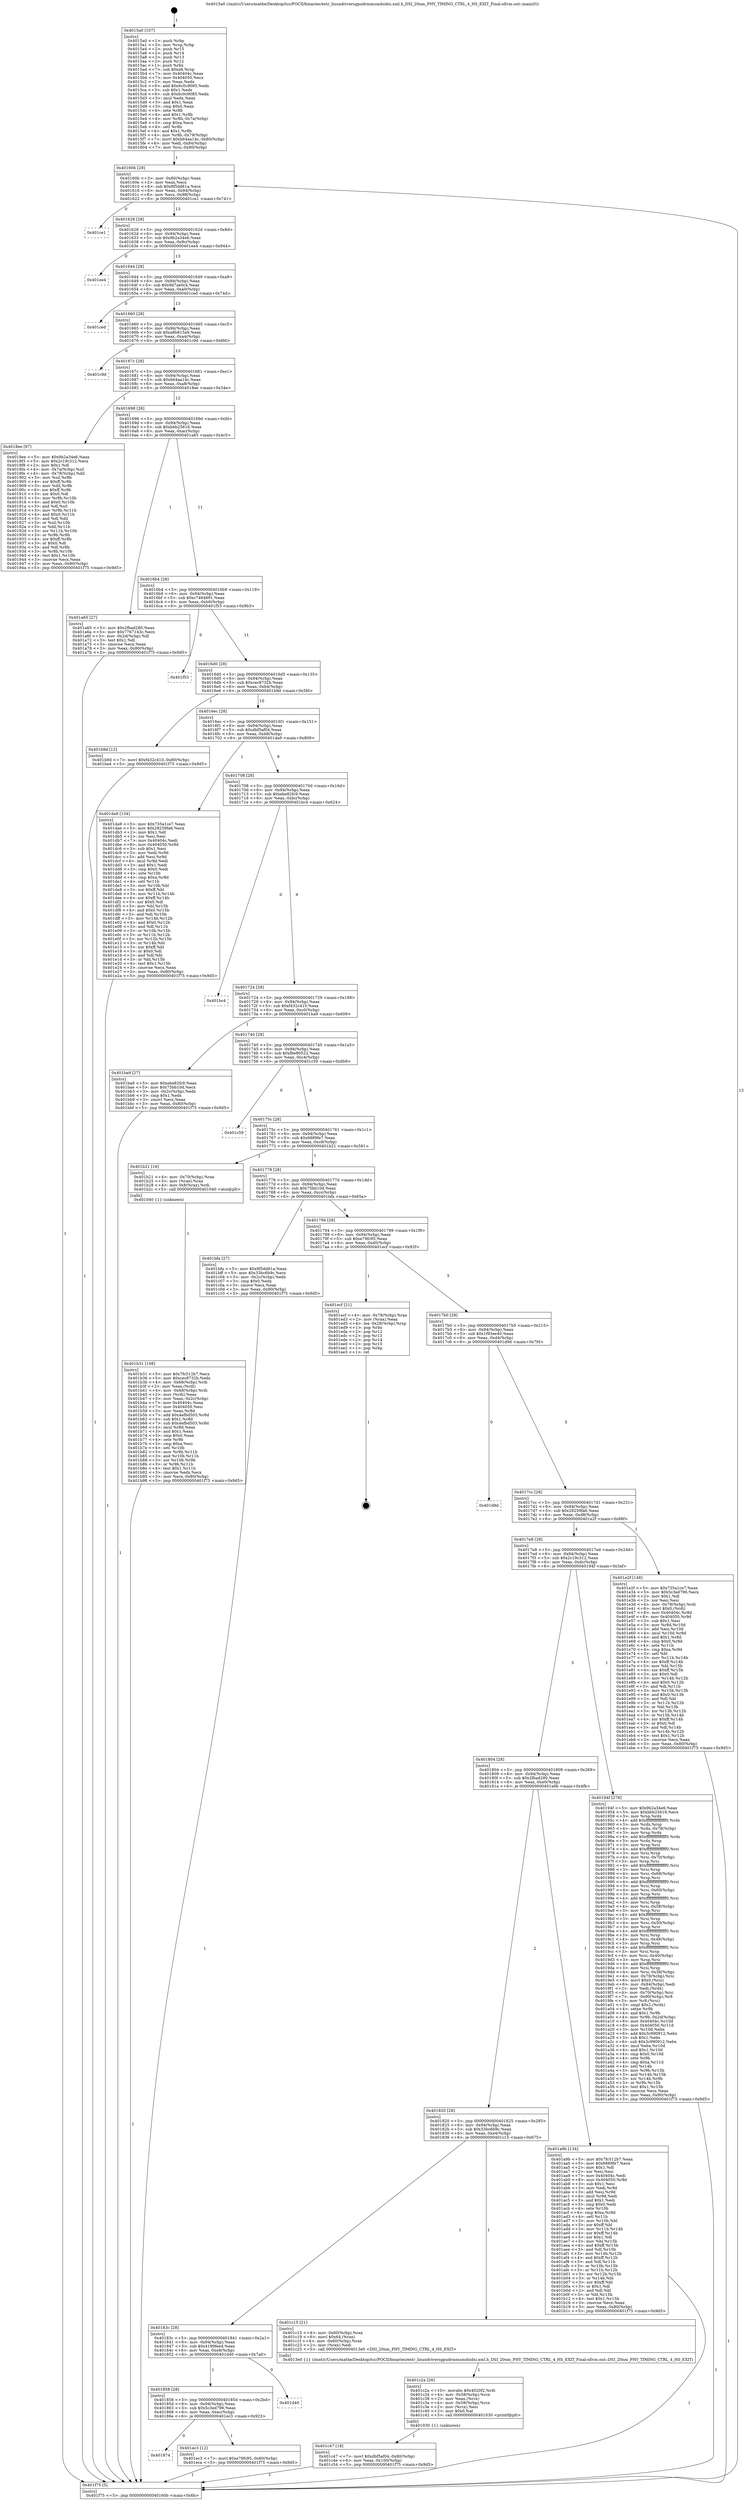 digraph "0x4015a0" {
  label = "0x4015a0 (/mnt/c/Users/mathe/Desktop/tcc/POCII/binaries/extr_linuxdriversgpudrmmsmdsidsi.xml.h_DSI_20nm_PHY_TIMING_CTRL_4_HS_EXIT_Final-ollvm.out::main(0))"
  labelloc = "t"
  node[shape=record]

  Entry [label="",width=0.3,height=0.3,shape=circle,fillcolor=black,style=filled]
  "0x40160b" [label="{
     0x40160b [29]\l
     | [instrs]\l
     &nbsp;&nbsp;0x40160b \<+3\>: mov -0x80(%rbp),%eax\l
     &nbsp;&nbsp;0x40160e \<+2\>: mov %eax,%ecx\l
     &nbsp;&nbsp;0x401610 \<+6\>: sub $0x8f5dd61a,%ecx\l
     &nbsp;&nbsp;0x401616 \<+6\>: mov %eax,-0x94(%rbp)\l
     &nbsp;&nbsp;0x40161c \<+6\>: mov %ecx,-0x98(%rbp)\l
     &nbsp;&nbsp;0x401622 \<+6\>: je 0000000000401ce1 \<main+0x741\>\l
  }"]
  "0x401ce1" [label="{
     0x401ce1\l
  }", style=dashed]
  "0x401628" [label="{
     0x401628 [28]\l
     | [instrs]\l
     &nbsp;&nbsp;0x401628 \<+5\>: jmp 000000000040162d \<main+0x8d\>\l
     &nbsp;&nbsp;0x40162d \<+6\>: mov -0x94(%rbp),%eax\l
     &nbsp;&nbsp;0x401633 \<+5\>: sub $0x9b2a34e6,%eax\l
     &nbsp;&nbsp;0x401638 \<+6\>: mov %eax,-0x9c(%rbp)\l
     &nbsp;&nbsp;0x40163e \<+6\>: je 0000000000401ee4 \<main+0x944\>\l
  }"]
  Exit [label="",width=0.3,height=0.3,shape=circle,fillcolor=black,style=filled,peripheries=2]
  "0x401ee4" [label="{
     0x401ee4\l
  }", style=dashed]
  "0x401644" [label="{
     0x401644 [28]\l
     | [instrs]\l
     &nbsp;&nbsp;0x401644 \<+5\>: jmp 0000000000401649 \<main+0xa9\>\l
     &nbsp;&nbsp;0x401649 \<+6\>: mov -0x94(%rbp),%eax\l
     &nbsp;&nbsp;0x40164f \<+5\>: sub $0x9d7ae0c4,%eax\l
     &nbsp;&nbsp;0x401654 \<+6\>: mov %eax,-0xa0(%rbp)\l
     &nbsp;&nbsp;0x40165a \<+6\>: je 0000000000401ced \<main+0x74d\>\l
  }"]
  "0x401874" [label="{
     0x401874\l
  }", style=dashed]
  "0x401ced" [label="{
     0x401ced\l
  }", style=dashed]
  "0x401660" [label="{
     0x401660 [28]\l
     | [instrs]\l
     &nbsp;&nbsp;0x401660 \<+5\>: jmp 0000000000401665 \<main+0xc5\>\l
     &nbsp;&nbsp;0x401665 \<+6\>: mov -0x94(%rbp),%eax\l
     &nbsp;&nbsp;0x40166b \<+5\>: sub $0xa8b815a9,%eax\l
     &nbsp;&nbsp;0x401670 \<+6\>: mov %eax,-0xa4(%rbp)\l
     &nbsp;&nbsp;0x401676 \<+6\>: je 0000000000401c9d \<main+0x6fd\>\l
  }"]
  "0x401ec3" [label="{
     0x401ec3 [12]\l
     | [instrs]\l
     &nbsp;&nbsp;0x401ec3 \<+7\>: movl $0xe79fc95,-0x80(%rbp)\l
     &nbsp;&nbsp;0x401eca \<+5\>: jmp 0000000000401f75 \<main+0x9d5\>\l
  }"]
  "0x401c9d" [label="{
     0x401c9d\l
  }", style=dashed]
  "0x40167c" [label="{
     0x40167c [28]\l
     | [instrs]\l
     &nbsp;&nbsp;0x40167c \<+5\>: jmp 0000000000401681 \<main+0xe1\>\l
     &nbsp;&nbsp;0x401681 \<+6\>: mov -0x94(%rbp),%eax\l
     &nbsp;&nbsp;0x401687 \<+5\>: sub $0xb64aa14c,%eax\l
     &nbsp;&nbsp;0x40168c \<+6\>: mov %eax,-0xa8(%rbp)\l
     &nbsp;&nbsp;0x401692 \<+6\>: je 00000000004018ee \<main+0x34e\>\l
  }"]
  "0x401858" [label="{
     0x401858 [28]\l
     | [instrs]\l
     &nbsp;&nbsp;0x401858 \<+5\>: jmp 000000000040185d \<main+0x2bd\>\l
     &nbsp;&nbsp;0x40185d \<+6\>: mov -0x94(%rbp),%eax\l
     &nbsp;&nbsp;0x401863 \<+5\>: sub $0x5c3ed796,%eax\l
     &nbsp;&nbsp;0x401868 \<+6\>: mov %eax,-0xec(%rbp)\l
     &nbsp;&nbsp;0x40186e \<+6\>: je 0000000000401ec3 \<main+0x923\>\l
  }"]
  "0x4018ee" [label="{
     0x4018ee [97]\l
     | [instrs]\l
     &nbsp;&nbsp;0x4018ee \<+5\>: mov $0x9b2a34e6,%eax\l
     &nbsp;&nbsp;0x4018f3 \<+5\>: mov $0x2c19c312,%ecx\l
     &nbsp;&nbsp;0x4018f8 \<+2\>: mov $0x1,%dl\l
     &nbsp;&nbsp;0x4018fa \<+4\>: mov -0x7a(%rbp),%sil\l
     &nbsp;&nbsp;0x4018fe \<+4\>: mov -0x79(%rbp),%dil\l
     &nbsp;&nbsp;0x401902 \<+3\>: mov %sil,%r8b\l
     &nbsp;&nbsp;0x401905 \<+4\>: xor $0xff,%r8b\l
     &nbsp;&nbsp;0x401909 \<+3\>: mov %dil,%r9b\l
     &nbsp;&nbsp;0x40190c \<+4\>: xor $0xff,%r9b\l
     &nbsp;&nbsp;0x401910 \<+3\>: xor $0x0,%dl\l
     &nbsp;&nbsp;0x401913 \<+3\>: mov %r8b,%r10b\l
     &nbsp;&nbsp;0x401916 \<+4\>: and $0x0,%r10b\l
     &nbsp;&nbsp;0x40191a \<+3\>: and %dl,%sil\l
     &nbsp;&nbsp;0x40191d \<+3\>: mov %r9b,%r11b\l
     &nbsp;&nbsp;0x401920 \<+4\>: and $0x0,%r11b\l
     &nbsp;&nbsp;0x401924 \<+3\>: and %dl,%dil\l
     &nbsp;&nbsp;0x401927 \<+3\>: or %sil,%r10b\l
     &nbsp;&nbsp;0x40192a \<+3\>: or %dil,%r11b\l
     &nbsp;&nbsp;0x40192d \<+3\>: xor %r11b,%r10b\l
     &nbsp;&nbsp;0x401930 \<+3\>: or %r9b,%r8b\l
     &nbsp;&nbsp;0x401933 \<+4\>: xor $0xff,%r8b\l
     &nbsp;&nbsp;0x401937 \<+3\>: or $0x0,%dl\l
     &nbsp;&nbsp;0x40193a \<+3\>: and %dl,%r8b\l
     &nbsp;&nbsp;0x40193d \<+3\>: or %r8b,%r10b\l
     &nbsp;&nbsp;0x401940 \<+4\>: test $0x1,%r10b\l
     &nbsp;&nbsp;0x401944 \<+3\>: cmovne %ecx,%eax\l
     &nbsp;&nbsp;0x401947 \<+3\>: mov %eax,-0x80(%rbp)\l
     &nbsp;&nbsp;0x40194a \<+5\>: jmp 0000000000401f75 \<main+0x9d5\>\l
  }"]
  "0x401698" [label="{
     0x401698 [28]\l
     | [instrs]\l
     &nbsp;&nbsp;0x401698 \<+5\>: jmp 000000000040169d \<main+0xfd\>\l
     &nbsp;&nbsp;0x40169d \<+6\>: mov -0x94(%rbp),%eax\l
     &nbsp;&nbsp;0x4016a3 \<+5\>: sub $0xbbb25616,%eax\l
     &nbsp;&nbsp;0x4016a8 \<+6\>: mov %eax,-0xac(%rbp)\l
     &nbsp;&nbsp;0x4016ae \<+6\>: je 0000000000401a65 \<main+0x4c5\>\l
  }"]
  "0x401f75" [label="{
     0x401f75 [5]\l
     | [instrs]\l
     &nbsp;&nbsp;0x401f75 \<+5\>: jmp 000000000040160b \<main+0x6b\>\l
  }"]
  "0x4015a0" [label="{
     0x4015a0 [107]\l
     | [instrs]\l
     &nbsp;&nbsp;0x4015a0 \<+1\>: push %rbp\l
     &nbsp;&nbsp;0x4015a1 \<+3\>: mov %rsp,%rbp\l
     &nbsp;&nbsp;0x4015a4 \<+2\>: push %r15\l
     &nbsp;&nbsp;0x4015a6 \<+2\>: push %r14\l
     &nbsp;&nbsp;0x4015a8 \<+2\>: push %r13\l
     &nbsp;&nbsp;0x4015aa \<+2\>: push %r12\l
     &nbsp;&nbsp;0x4015ac \<+1\>: push %rbx\l
     &nbsp;&nbsp;0x4015ad \<+7\>: sub $0xe8,%rsp\l
     &nbsp;&nbsp;0x4015b4 \<+7\>: mov 0x40404c,%eax\l
     &nbsp;&nbsp;0x4015bb \<+7\>: mov 0x404050,%ecx\l
     &nbsp;&nbsp;0x4015c2 \<+2\>: mov %eax,%edx\l
     &nbsp;&nbsp;0x4015c4 \<+6\>: add $0x6c0c9085,%edx\l
     &nbsp;&nbsp;0x4015ca \<+3\>: sub $0x1,%edx\l
     &nbsp;&nbsp;0x4015cd \<+6\>: sub $0x6c0c9085,%edx\l
     &nbsp;&nbsp;0x4015d3 \<+3\>: imul %edx,%eax\l
     &nbsp;&nbsp;0x4015d6 \<+3\>: and $0x1,%eax\l
     &nbsp;&nbsp;0x4015d9 \<+3\>: cmp $0x0,%eax\l
     &nbsp;&nbsp;0x4015dc \<+4\>: sete %r8b\l
     &nbsp;&nbsp;0x4015e0 \<+4\>: and $0x1,%r8b\l
     &nbsp;&nbsp;0x4015e4 \<+4\>: mov %r8b,-0x7a(%rbp)\l
     &nbsp;&nbsp;0x4015e8 \<+3\>: cmp $0xa,%ecx\l
     &nbsp;&nbsp;0x4015eb \<+4\>: setl %r8b\l
     &nbsp;&nbsp;0x4015ef \<+4\>: and $0x1,%r8b\l
     &nbsp;&nbsp;0x4015f3 \<+4\>: mov %r8b,-0x79(%rbp)\l
     &nbsp;&nbsp;0x4015f7 \<+7\>: movl $0xb64aa14c,-0x80(%rbp)\l
     &nbsp;&nbsp;0x4015fe \<+6\>: mov %edi,-0x84(%rbp)\l
     &nbsp;&nbsp;0x401604 \<+7\>: mov %rsi,-0x90(%rbp)\l
  }"]
  "0x401d40" [label="{
     0x401d40\l
  }", style=dashed]
  "0x401a65" [label="{
     0x401a65 [27]\l
     | [instrs]\l
     &nbsp;&nbsp;0x401a65 \<+5\>: mov $0x2fbad280,%eax\l
     &nbsp;&nbsp;0x401a6a \<+5\>: mov $0x7767143c,%ecx\l
     &nbsp;&nbsp;0x401a6f \<+3\>: mov -0x2d(%rbp),%dl\l
     &nbsp;&nbsp;0x401a72 \<+3\>: test $0x1,%dl\l
     &nbsp;&nbsp;0x401a75 \<+3\>: cmovne %ecx,%eax\l
     &nbsp;&nbsp;0x401a78 \<+3\>: mov %eax,-0x80(%rbp)\l
     &nbsp;&nbsp;0x401a7b \<+5\>: jmp 0000000000401f75 \<main+0x9d5\>\l
  }"]
  "0x4016b4" [label="{
     0x4016b4 [28]\l
     | [instrs]\l
     &nbsp;&nbsp;0x4016b4 \<+5\>: jmp 00000000004016b9 \<main+0x119\>\l
     &nbsp;&nbsp;0x4016b9 \<+6\>: mov -0x94(%rbp),%eax\l
     &nbsp;&nbsp;0x4016bf \<+5\>: sub $0xc7464691,%eax\l
     &nbsp;&nbsp;0x4016c4 \<+6\>: mov %eax,-0xb0(%rbp)\l
     &nbsp;&nbsp;0x4016ca \<+6\>: je 0000000000401f53 \<main+0x9b3\>\l
  }"]
  "0x401c47" [label="{
     0x401c47 [18]\l
     | [instrs]\l
     &nbsp;&nbsp;0x401c47 \<+7\>: movl $0xdbf5af04,-0x80(%rbp)\l
     &nbsp;&nbsp;0x401c4e \<+6\>: mov %eax,-0x100(%rbp)\l
     &nbsp;&nbsp;0x401c54 \<+5\>: jmp 0000000000401f75 \<main+0x9d5\>\l
  }"]
  "0x401f53" [label="{
     0x401f53\l
  }", style=dashed]
  "0x4016d0" [label="{
     0x4016d0 [28]\l
     | [instrs]\l
     &nbsp;&nbsp;0x4016d0 \<+5\>: jmp 00000000004016d5 \<main+0x135\>\l
     &nbsp;&nbsp;0x4016d5 \<+6\>: mov -0x94(%rbp),%eax\l
     &nbsp;&nbsp;0x4016db \<+5\>: sub $0xcec8732b,%eax\l
     &nbsp;&nbsp;0x4016e0 \<+6\>: mov %eax,-0xb4(%rbp)\l
     &nbsp;&nbsp;0x4016e6 \<+6\>: je 0000000000401b9d \<main+0x5fd\>\l
  }"]
  "0x401c2a" [label="{
     0x401c2a [29]\l
     | [instrs]\l
     &nbsp;&nbsp;0x401c2a \<+10\>: movabs $0x4020f2,%rdi\l
     &nbsp;&nbsp;0x401c34 \<+4\>: mov -0x58(%rbp),%rcx\l
     &nbsp;&nbsp;0x401c38 \<+2\>: mov %eax,(%rcx)\l
     &nbsp;&nbsp;0x401c3a \<+4\>: mov -0x58(%rbp),%rcx\l
     &nbsp;&nbsp;0x401c3e \<+2\>: mov (%rcx),%esi\l
     &nbsp;&nbsp;0x401c40 \<+2\>: mov $0x0,%al\l
     &nbsp;&nbsp;0x401c42 \<+5\>: call 0000000000401030 \<printf@plt\>\l
     | [calls]\l
     &nbsp;&nbsp;0x401030 \{1\} (unknown)\l
  }"]
  "0x401b9d" [label="{
     0x401b9d [12]\l
     | [instrs]\l
     &nbsp;&nbsp;0x401b9d \<+7\>: movl $0xf432c410,-0x80(%rbp)\l
     &nbsp;&nbsp;0x401ba4 \<+5\>: jmp 0000000000401f75 \<main+0x9d5\>\l
  }"]
  "0x4016ec" [label="{
     0x4016ec [28]\l
     | [instrs]\l
     &nbsp;&nbsp;0x4016ec \<+5\>: jmp 00000000004016f1 \<main+0x151\>\l
     &nbsp;&nbsp;0x4016f1 \<+6\>: mov -0x94(%rbp),%eax\l
     &nbsp;&nbsp;0x4016f7 \<+5\>: sub $0xdbf5af04,%eax\l
     &nbsp;&nbsp;0x4016fc \<+6\>: mov %eax,-0xb8(%rbp)\l
     &nbsp;&nbsp;0x401702 \<+6\>: je 0000000000401da9 \<main+0x809\>\l
  }"]
  "0x40183c" [label="{
     0x40183c [28]\l
     | [instrs]\l
     &nbsp;&nbsp;0x40183c \<+5\>: jmp 0000000000401841 \<main+0x2a1\>\l
     &nbsp;&nbsp;0x401841 \<+6\>: mov -0x94(%rbp),%eax\l
     &nbsp;&nbsp;0x401847 \<+5\>: sub $0x4199fee4,%eax\l
     &nbsp;&nbsp;0x40184c \<+6\>: mov %eax,-0xe8(%rbp)\l
     &nbsp;&nbsp;0x401852 \<+6\>: je 0000000000401d40 \<main+0x7a0\>\l
  }"]
  "0x401da9" [label="{
     0x401da9 [134]\l
     | [instrs]\l
     &nbsp;&nbsp;0x401da9 \<+5\>: mov $0x735a1ce7,%eax\l
     &nbsp;&nbsp;0x401dae \<+5\>: mov $0x28259fa6,%ecx\l
     &nbsp;&nbsp;0x401db3 \<+2\>: mov $0x1,%dl\l
     &nbsp;&nbsp;0x401db5 \<+2\>: xor %esi,%esi\l
     &nbsp;&nbsp;0x401db7 \<+7\>: mov 0x40404c,%edi\l
     &nbsp;&nbsp;0x401dbe \<+8\>: mov 0x404050,%r8d\l
     &nbsp;&nbsp;0x401dc6 \<+3\>: sub $0x1,%esi\l
     &nbsp;&nbsp;0x401dc9 \<+3\>: mov %edi,%r9d\l
     &nbsp;&nbsp;0x401dcc \<+3\>: add %esi,%r9d\l
     &nbsp;&nbsp;0x401dcf \<+4\>: imul %r9d,%edi\l
     &nbsp;&nbsp;0x401dd3 \<+3\>: and $0x1,%edi\l
     &nbsp;&nbsp;0x401dd6 \<+3\>: cmp $0x0,%edi\l
     &nbsp;&nbsp;0x401dd9 \<+4\>: sete %r10b\l
     &nbsp;&nbsp;0x401ddd \<+4\>: cmp $0xa,%r8d\l
     &nbsp;&nbsp;0x401de1 \<+4\>: setl %r11b\l
     &nbsp;&nbsp;0x401de5 \<+3\>: mov %r10b,%bl\l
     &nbsp;&nbsp;0x401de8 \<+3\>: xor $0xff,%bl\l
     &nbsp;&nbsp;0x401deb \<+3\>: mov %r11b,%r14b\l
     &nbsp;&nbsp;0x401dee \<+4\>: xor $0xff,%r14b\l
     &nbsp;&nbsp;0x401df2 \<+3\>: xor $0x0,%dl\l
     &nbsp;&nbsp;0x401df5 \<+3\>: mov %bl,%r15b\l
     &nbsp;&nbsp;0x401df8 \<+4\>: and $0x0,%r15b\l
     &nbsp;&nbsp;0x401dfc \<+3\>: and %dl,%r10b\l
     &nbsp;&nbsp;0x401dff \<+3\>: mov %r14b,%r12b\l
     &nbsp;&nbsp;0x401e02 \<+4\>: and $0x0,%r12b\l
     &nbsp;&nbsp;0x401e06 \<+3\>: and %dl,%r11b\l
     &nbsp;&nbsp;0x401e09 \<+3\>: or %r10b,%r15b\l
     &nbsp;&nbsp;0x401e0c \<+3\>: or %r11b,%r12b\l
     &nbsp;&nbsp;0x401e0f \<+3\>: xor %r12b,%r15b\l
     &nbsp;&nbsp;0x401e12 \<+3\>: or %r14b,%bl\l
     &nbsp;&nbsp;0x401e15 \<+3\>: xor $0xff,%bl\l
     &nbsp;&nbsp;0x401e18 \<+3\>: or $0x0,%dl\l
     &nbsp;&nbsp;0x401e1b \<+2\>: and %dl,%bl\l
     &nbsp;&nbsp;0x401e1d \<+3\>: or %bl,%r15b\l
     &nbsp;&nbsp;0x401e20 \<+4\>: test $0x1,%r15b\l
     &nbsp;&nbsp;0x401e24 \<+3\>: cmovne %ecx,%eax\l
     &nbsp;&nbsp;0x401e27 \<+3\>: mov %eax,-0x80(%rbp)\l
     &nbsp;&nbsp;0x401e2a \<+5\>: jmp 0000000000401f75 \<main+0x9d5\>\l
  }"]
  "0x401708" [label="{
     0x401708 [28]\l
     | [instrs]\l
     &nbsp;&nbsp;0x401708 \<+5\>: jmp 000000000040170d \<main+0x16d\>\l
     &nbsp;&nbsp;0x40170d \<+6\>: mov -0x94(%rbp),%eax\l
     &nbsp;&nbsp;0x401713 \<+5\>: sub $0xebe82fc9,%eax\l
     &nbsp;&nbsp;0x401718 \<+6\>: mov %eax,-0xbc(%rbp)\l
     &nbsp;&nbsp;0x40171e \<+6\>: je 0000000000401bc4 \<main+0x624\>\l
  }"]
  "0x401c15" [label="{
     0x401c15 [21]\l
     | [instrs]\l
     &nbsp;&nbsp;0x401c15 \<+4\>: mov -0x60(%rbp),%rax\l
     &nbsp;&nbsp;0x401c19 \<+6\>: movl $0x64,(%rax)\l
     &nbsp;&nbsp;0x401c1f \<+4\>: mov -0x60(%rbp),%rax\l
     &nbsp;&nbsp;0x401c23 \<+2\>: mov (%rax),%edi\l
     &nbsp;&nbsp;0x401c25 \<+5\>: call 00000000004013e0 \<DSI_20nm_PHY_TIMING_CTRL_4_HS_EXIT\>\l
     | [calls]\l
     &nbsp;&nbsp;0x4013e0 \{1\} (/mnt/c/Users/mathe/Desktop/tcc/POCII/binaries/extr_linuxdriversgpudrmmsmdsidsi.xml.h_DSI_20nm_PHY_TIMING_CTRL_4_HS_EXIT_Final-ollvm.out::DSI_20nm_PHY_TIMING_CTRL_4_HS_EXIT)\l
  }"]
  "0x401bc4" [label="{
     0x401bc4\l
  }", style=dashed]
  "0x401724" [label="{
     0x401724 [28]\l
     | [instrs]\l
     &nbsp;&nbsp;0x401724 \<+5\>: jmp 0000000000401729 \<main+0x189\>\l
     &nbsp;&nbsp;0x401729 \<+6\>: mov -0x94(%rbp),%eax\l
     &nbsp;&nbsp;0x40172f \<+5\>: sub $0xf432c410,%eax\l
     &nbsp;&nbsp;0x401734 \<+6\>: mov %eax,-0xc0(%rbp)\l
     &nbsp;&nbsp;0x40173a \<+6\>: je 0000000000401ba9 \<main+0x609\>\l
  }"]
  "0x401b31" [label="{
     0x401b31 [108]\l
     | [instrs]\l
     &nbsp;&nbsp;0x401b31 \<+5\>: mov $0x7fc512b7,%ecx\l
     &nbsp;&nbsp;0x401b36 \<+5\>: mov $0xcec8732b,%edx\l
     &nbsp;&nbsp;0x401b3b \<+4\>: mov -0x68(%rbp),%rdi\l
     &nbsp;&nbsp;0x401b3f \<+2\>: mov %eax,(%rdi)\l
     &nbsp;&nbsp;0x401b41 \<+4\>: mov -0x68(%rbp),%rdi\l
     &nbsp;&nbsp;0x401b45 \<+2\>: mov (%rdi),%eax\l
     &nbsp;&nbsp;0x401b47 \<+3\>: mov %eax,-0x2c(%rbp)\l
     &nbsp;&nbsp;0x401b4a \<+7\>: mov 0x40404c,%eax\l
     &nbsp;&nbsp;0x401b51 \<+7\>: mov 0x404050,%esi\l
     &nbsp;&nbsp;0x401b58 \<+3\>: mov %eax,%r8d\l
     &nbsp;&nbsp;0x401b5b \<+7\>: add $0x4efbd503,%r8d\l
     &nbsp;&nbsp;0x401b62 \<+4\>: sub $0x1,%r8d\l
     &nbsp;&nbsp;0x401b66 \<+7\>: sub $0x4efbd503,%r8d\l
     &nbsp;&nbsp;0x401b6d \<+4\>: imul %r8d,%eax\l
     &nbsp;&nbsp;0x401b71 \<+3\>: and $0x1,%eax\l
     &nbsp;&nbsp;0x401b74 \<+3\>: cmp $0x0,%eax\l
     &nbsp;&nbsp;0x401b77 \<+4\>: sete %r9b\l
     &nbsp;&nbsp;0x401b7b \<+3\>: cmp $0xa,%esi\l
     &nbsp;&nbsp;0x401b7e \<+4\>: setl %r10b\l
     &nbsp;&nbsp;0x401b82 \<+3\>: mov %r9b,%r11b\l
     &nbsp;&nbsp;0x401b85 \<+3\>: and %r10b,%r11b\l
     &nbsp;&nbsp;0x401b88 \<+3\>: xor %r10b,%r9b\l
     &nbsp;&nbsp;0x401b8b \<+3\>: or %r9b,%r11b\l
     &nbsp;&nbsp;0x401b8e \<+4\>: test $0x1,%r11b\l
     &nbsp;&nbsp;0x401b92 \<+3\>: cmovne %edx,%ecx\l
     &nbsp;&nbsp;0x401b95 \<+3\>: mov %ecx,-0x80(%rbp)\l
     &nbsp;&nbsp;0x401b98 \<+5\>: jmp 0000000000401f75 \<main+0x9d5\>\l
  }"]
  "0x401ba9" [label="{
     0x401ba9 [27]\l
     | [instrs]\l
     &nbsp;&nbsp;0x401ba9 \<+5\>: mov $0xebe82fc9,%eax\l
     &nbsp;&nbsp;0x401bae \<+5\>: mov $0x75bb10d,%ecx\l
     &nbsp;&nbsp;0x401bb3 \<+3\>: mov -0x2c(%rbp),%edx\l
     &nbsp;&nbsp;0x401bb6 \<+3\>: cmp $0x1,%edx\l
     &nbsp;&nbsp;0x401bb9 \<+3\>: cmovl %ecx,%eax\l
     &nbsp;&nbsp;0x401bbc \<+3\>: mov %eax,-0x80(%rbp)\l
     &nbsp;&nbsp;0x401bbf \<+5\>: jmp 0000000000401f75 \<main+0x9d5\>\l
  }"]
  "0x401740" [label="{
     0x401740 [28]\l
     | [instrs]\l
     &nbsp;&nbsp;0x401740 \<+5\>: jmp 0000000000401745 \<main+0x1a5\>\l
     &nbsp;&nbsp;0x401745 \<+6\>: mov -0x94(%rbp),%eax\l
     &nbsp;&nbsp;0x40174b \<+5\>: sub $0xfbe80522,%eax\l
     &nbsp;&nbsp;0x401750 \<+6\>: mov %eax,-0xc4(%rbp)\l
     &nbsp;&nbsp;0x401756 \<+6\>: je 0000000000401c59 \<main+0x6b9\>\l
  }"]
  "0x401820" [label="{
     0x401820 [28]\l
     | [instrs]\l
     &nbsp;&nbsp;0x401820 \<+5\>: jmp 0000000000401825 \<main+0x285\>\l
     &nbsp;&nbsp;0x401825 \<+6\>: mov -0x94(%rbp),%eax\l
     &nbsp;&nbsp;0x40182b \<+5\>: sub $0x33bc6b9c,%eax\l
     &nbsp;&nbsp;0x401830 \<+6\>: mov %eax,-0xe4(%rbp)\l
     &nbsp;&nbsp;0x401836 \<+6\>: je 0000000000401c15 \<main+0x675\>\l
  }"]
  "0x401c59" [label="{
     0x401c59\l
  }", style=dashed]
  "0x40175c" [label="{
     0x40175c [28]\l
     | [instrs]\l
     &nbsp;&nbsp;0x40175c \<+5\>: jmp 0000000000401761 \<main+0x1c1\>\l
     &nbsp;&nbsp;0x401761 \<+6\>: mov -0x94(%rbp),%eax\l
     &nbsp;&nbsp;0x401767 \<+5\>: sub $0x6889fe7,%eax\l
     &nbsp;&nbsp;0x40176c \<+6\>: mov %eax,-0xc8(%rbp)\l
     &nbsp;&nbsp;0x401772 \<+6\>: je 0000000000401b21 \<main+0x581\>\l
  }"]
  "0x401a9b" [label="{
     0x401a9b [134]\l
     | [instrs]\l
     &nbsp;&nbsp;0x401a9b \<+5\>: mov $0x7fc512b7,%eax\l
     &nbsp;&nbsp;0x401aa0 \<+5\>: mov $0x6889fe7,%ecx\l
     &nbsp;&nbsp;0x401aa5 \<+2\>: mov $0x1,%dl\l
     &nbsp;&nbsp;0x401aa7 \<+2\>: xor %esi,%esi\l
     &nbsp;&nbsp;0x401aa9 \<+7\>: mov 0x40404c,%edi\l
     &nbsp;&nbsp;0x401ab0 \<+8\>: mov 0x404050,%r8d\l
     &nbsp;&nbsp;0x401ab8 \<+3\>: sub $0x1,%esi\l
     &nbsp;&nbsp;0x401abb \<+3\>: mov %edi,%r9d\l
     &nbsp;&nbsp;0x401abe \<+3\>: add %esi,%r9d\l
     &nbsp;&nbsp;0x401ac1 \<+4\>: imul %r9d,%edi\l
     &nbsp;&nbsp;0x401ac5 \<+3\>: and $0x1,%edi\l
     &nbsp;&nbsp;0x401ac8 \<+3\>: cmp $0x0,%edi\l
     &nbsp;&nbsp;0x401acb \<+4\>: sete %r10b\l
     &nbsp;&nbsp;0x401acf \<+4\>: cmp $0xa,%r8d\l
     &nbsp;&nbsp;0x401ad3 \<+4\>: setl %r11b\l
     &nbsp;&nbsp;0x401ad7 \<+3\>: mov %r10b,%bl\l
     &nbsp;&nbsp;0x401ada \<+3\>: xor $0xff,%bl\l
     &nbsp;&nbsp;0x401add \<+3\>: mov %r11b,%r14b\l
     &nbsp;&nbsp;0x401ae0 \<+4\>: xor $0xff,%r14b\l
     &nbsp;&nbsp;0x401ae4 \<+3\>: xor $0x1,%dl\l
     &nbsp;&nbsp;0x401ae7 \<+3\>: mov %bl,%r15b\l
     &nbsp;&nbsp;0x401aea \<+4\>: and $0xff,%r15b\l
     &nbsp;&nbsp;0x401aee \<+3\>: and %dl,%r10b\l
     &nbsp;&nbsp;0x401af1 \<+3\>: mov %r14b,%r12b\l
     &nbsp;&nbsp;0x401af4 \<+4\>: and $0xff,%r12b\l
     &nbsp;&nbsp;0x401af8 \<+3\>: and %dl,%r11b\l
     &nbsp;&nbsp;0x401afb \<+3\>: or %r10b,%r15b\l
     &nbsp;&nbsp;0x401afe \<+3\>: or %r11b,%r12b\l
     &nbsp;&nbsp;0x401b01 \<+3\>: xor %r12b,%r15b\l
     &nbsp;&nbsp;0x401b04 \<+3\>: or %r14b,%bl\l
     &nbsp;&nbsp;0x401b07 \<+3\>: xor $0xff,%bl\l
     &nbsp;&nbsp;0x401b0a \<+3\>: or $0x1,%dl\l
     &nbsp;&nbsp;0x401b0d \<+2\>: and %dl,%bl\l
     &nbsp;&nbsp;0x401b0f \<+3\>: or %bl,%r15b\l
     &nbsp;&nbsp;0x401b12 \<+4\>: test $0x1,%r15b\l
     &nbsp;&nbsp;0x401b16 \<+3\>: cmovne %ecx,%eax\l
     &nbsp;&nbsp;0x401b19 \<+3\>: mov %eax,-0x80(%rbp)\l
     &nbsp;&nbsp;0x401b1c \<+5\>: jmp 0000000000401f75 \<main+0x9d5\>\l
  }"]
  "0x401b21" [label="{
     0x401b21 [16]\l
     | [instrs]\l
     &nbsp;&nbsp;0x401b21 \<+4\>: mov -0x70(%rbp),%rax\l
     &nbsp;&nbsp;0x401b25 \<+3\>: mov (%rax),%rax\l
     &nbsp;&nbsp;0x401b28 \<+4\>: mov 0x8(%rax),%rdi\l
     &nbsp;&nbsp;0x401b2c \<+5\>: call 0000000000401040 \<atoi@plt\>\l
     | [calls]\l
     &nbsp;&nbsp;0x401040 \{1\} (unknown)\l
  }"]
  "0x401778" [label="{
     0x401778 [28]\l
     | [instrs]\l
     &nbsp;&nbsp;0x401778 \<+5\>: jmp 000000000040177d \<main+0x1dd\>\l
     &nbsp;&nbsp;0x40177d \<+6\>: mov -0x94(%rbp),%eax\l
     &nbsp;&nbsp;0x401783 \<+5\>: sub $0x75bb10d,%eax\l
     &nbsp;&nbsp;0x401788 \<+6\>: mov %eax,-0xcc(%rbp)\l
     &nbsp;&nbsp;0x40178e \<+6\>: je 0000000000401bfa \<main+0x65a\>\l
  }"]
  "0x401804" [label="{
     0x401804 [28]\l
     | [instrs]\l
     &nbsp;&nbsp;0x401804 \<+5\>: jmp 0000000000401809 \<main+0x269\>\l
     &nbsp;&nbsp;0x401809 \<+6\>: mov -0x94(%rbp),%eax\l
     &nbsp;&nbsp;0x40180f \<+5\>: sub $0x2fbad280,%eax\l
     &nbsp;&nbsp;0x401814 \<+6\>: mov %eax,-0xe0(%rbp)\l
     &nbsp;&nbsp;0x40181a \<+6\>: je 0000000000401a9b \<main+0x4fb\>\l
  }"]
  "0x401bfa" [label="{
     0x401bfa [27]\l
     | [instrs]\l
     &nbsp;&nbsp;0x401bfa \<+5\>: mov $0x8f5dd61a,%eax\l
     &nbsp;&nbsp;0x401bff \<+5\>: mov $0x33bc6b9c,%ecx\l
     &nbsp;&nbsp;0x401c04 \<+3\>: mov -0x2c(%rbp),%edx\l
     &nbsp;&nbsp;0x401c07 \<+3\>: cmp $0x0,%edx\l
     &nbsp;&nbsp;0x401c0a \<+3\>: cmove %ecx,%eax\l
     &nbsp;&nbsp;0x401c0d \<+3\>: mov %eax,-0x80(%rbp)\l
     &nbsp;&nbsp;0x401c10 \<+5\>: jmp 0000000000401f75 \<main+0x9d5\>\l
  }"]
  "0x401794" [label="{
     0x401794 [28]\l
     | [instrs]\l
     &nbsp;&nbsp;0x401794 \<+5\>: jmp 0000000000401799 \<main+0x1f9\>\l
     &nbsp;&nbsp;0x401799 \<+6\>: mov -0x94(%rbp),%eax\l
     &nbsp;&nbsp;0x40179f \<+5\>: sub $0xe79fc95,%eax\l
     &nbsp;&nbsp;0x4017a4 \<+6\>: mov %eax,-0xd0(%rbp)\l
     &nbsp;&nbsp;0x4017aa \<+6\>: je 0000000000401ecf \<main+0x92f\>\l
  }"]
  "0x40194f" [label="{
     0x40194f [278]\l
     | [instrs]\l
     &nbsp;&nbsp;0x40194f \<+5\>: mov $0x9b2a34e6,%eax\l
     &nbsp;&nbsp;0x401954 \<+5\>: mov $0xbbb25616,%ecx\l
     &nbsp;&nbsp;0x401959 \<+3\>: mov %rsp,%rdx\l
     &nbsp;&nbsp;0x40195c \<+4\>: add $0xfffffffffffffff0,%rdx\l
     &nbsp;&nbsp;0x401960 \<+3\>: mov %rdx,%rsp\l
     &nbsp;&nbsp;0x401963 \<+4\>: mov %rdx,-0x78(%rbp)\l
     &nbsp;&nbsp;0x401967 \<+3\>: mov %rsp,%rdx\l
     &nbsp;&nbsp;0x40196a \<+4\>: add $0xfffffffffffffff0,%rdx\l
     &nbsp;&nbsp;0x40196e \<+3\>: mov %rdx,%rsp\l
     &nbsp;&nbsp;0x401971 \<+3\>: mov %rsp,%rsi\l
     &nbsp;&nbsp;0x401974 \<+4\>: add $0xfffffffffffffff0,%rsi\l
     &nbsp;&nbsp;0x401978 \<+3\>: mov %rsi,%rsp\l
     &nbsp;&nbsp;0x40197b \<+4\>: mov %rsi,-0x70(%rbp)\l
     &nbsp;&nbsp;0x40197f \<+3\>: mov %rsp,%rsi\l
     &nbsp;&nbsp;0x401982 \<+4\>: add $0xfffffffffffffff0,%rsi\l
     &nbsp;&nbsp;0x401986 \<+3\>: mov %rsi,%rsp\l
     &nbsp;&nbsp;0x401989 \<+4\>: mov %rsi,-0x68(%rbp)\l
     &nbsp;&nbsp;0x40198d \<+3\>: mov %rsp,%rsi\l
     &nbsp;&nbsp;0x401990 \<+4\>: add $0xfffffffffffffff0,%rsi\l
     &nbsp;&nbsp;0x401994 \<+3\>: mov %rsi,%rsp\l
     &nbsp;&nbsp;0x401997 \<+4\>: mov %rsi,-0x60(%rbp)\l
     &nbsp;&nbsp;0x40199b \<+3\>: mov %rsp,%rsi\l
     &nbsp;&nbsp;0x40199e \<+4\>: add $0xfffffffffffffff0,%rsi\l
     &nbsp;&nbsp;0x4019a2 \<+3\>: mov %rsi,%rsp\l
     &nbsp;&nbsp;0x4019a5 \<+4\>: mov %rsi,-0x58(%rbp)\l
     &nbsp;&nbsp;0x4019a9 \<+3\>: mov %rsp,%rsi\l
     &nbsp;&nbsp;0x4019ac \<+4\>: add $0xfffffffffffffff0,%rsi\l
     &nbsp;&nbsp;0x4019b0 \<+3\>: mov %rsi,%rsp\l
     &nbsp;&nbsp;0x4019b3 \<+4\>: mov %rsi,-0x50(%rbp)\l
     &nbsp;&nbsp;0x4019b7 \<+3\>: mov %rsp,%rsi\l
     &nbsp;&nbsp;0x4019ba \<+4\>: add $0xfffffffffffffff0,%rsi\l
     &nbsp;&nbsp;0x4019be \<+3\>: mov %rsi,%rsp\l
     &nbsp;&nbsp;0x4019c1 \<+4\>: mov %rsi,-0x48(%rbp)\l
     &nbsp;&nbsp;0x4019c5 \<+3\>: mov %rsp,%rsi\l
     &nbsp;&nbsp;0x4019c8 \<+4\>: add $0xfffffffffffffff0,%rsi\l
     &nbsp;&nbsp;0x4019cc \<+3\>: mov %rsi,%rsp\l
     &nbsp;&nbsp;0x4019cf \<+4\>: mov %rsi,-0x40(%rbp)\l
     &nbsp;&nbsp;0x4019d3 \<+3\>: mov %rsp,%rsi\l
     &nbsp;&nbsp;0x4019d6 \<+4\>: add $0xfffffffffffffff0,%rsi\l
     &nbsp;&nbsp;0x4019da \<+3\>: mov %rsi,%rsp\l
     &nbsp;&nbsp;0x4019dd \<+4\>: mov %rsi,-0x38(%rbp)\l
     &nbsp;&nbsp;0x4019e1 \<+4\>: mov -0x78(%rbp),%rsi\l
     &nbsp;&nbsp;0x4019e5 \<+6\>: movl $0x0,(%rsi)\l
     &nbsp;&nbsp;0x4019eb \<+6\>: mov -0x84(%rbp),%edi\l
     &nbsp;&nbsp;0x4019f1 \<+2\>: mov %edi,(%rdx)\l
     &nbsp;&nbsp;0x4019f3 \<+4\>: mov -0x70(%rbp),%rsi\l
     &nbsp;&nbsp;0x4019f7 \<+7\>: mov -0x90(%rbp),%r8\l
     &nbsp;&nbsp;0x4019fe \<+3\>: mov %r8,(%rsi)\l
     &nbsp;&nbsp;0x401a01 \<+3\>: cmpl $0x2,(%rdx)\l
     &nbsp;&nbsp;0x401a04 \<+4\>: setne %r9b\l
     &nbsp;&nbsp;0x401a08 \<+4\>: and $0x1,%r9b\l
     &nbsp;&nbsp;0x401a0c \<+4\>: mov %r9b,-0x2d(%rbp)\l
     &nbsp;&nbsp;0x401a10 \<+8\>: mov 0x40404c,%r10d\l
     &nbsp;&nbsp;0x401a18 \<+8\>: mov 0x404050,%r11d\l
     &nbsp;&nbsp;0x401a20 \<+3\>: mov %r10d,%ebx\l
     &nbsp;&nbsp;0x401a23 \<+6\>: add $0x3c990912,%ebx\l
     &nbsp;&nbsp;0x401a29 \<+3\>: sub $0x1,%ebx\l
     &nbsp;&nbsp;0x401a2c \<+6\>: sub $0x3c990912,%ebx\l
     &nbsp;&nbsp;0x401a32 \<+4\>: imul %ebx,%r10d\l
     &nbsp;&nbsp;0x401a36 \<+4\>: and $0x1,%r10d\l
     &nbsp;&nbsp;0x401a3a \<+4\>: cmp $0x0,%r10d\l
     &nbsp;&nbsp;0x401a3e \<+4\>: sete %r9b\l
     &nbsp;&nbsp;0x401a42 \<+4\>: cmp $0xa,%r11d\l
     &nbsp;&nbsp;0x401a46 \<+4\>: setl %r14b\l
     &nbsp;&nbsp;0x401a4a \<+3\>: mov %r9b,%r15b\l
     &nbsp;&nbsp;0x401a4d \<+3\>: and %r14b,%r15b\l
     &nbsp;&nbsp;0x401a50 \<+3\>: xor %r14b,%r9b\l
     &nbsp;&nbsp;0x401a53 \<+3\>: or %r9b,%r15b\l
     &nbsp;&nbsp;0x401a56 \<+4\>: test $0x1,%r15b\l
     &nbsp;&nbsp;0x401a5a \<+3\>: cmovne %ecx,%eax\l
     &nbsp;&nbsp;0x401a5d \<+3\>: mov %eax,-0x80(%rbp)\l
     &nbsp;&nbsp;0x401a60 \<+5\>: jmp 0000000000401f75 \<main+0x9d5\>\l
  }"]
  "0x401ecf" [label="{
     0x401ecf [21]\l
     | [instrs]\l
     &nbsp;&nbsp;0x401ecf \<+4\>: mov -0x78(%rbp),%rax\l
     &nbsp;&nbsp;0x401ed3 \<+2\>: mov (%rax),%eax\l
     &nbsp;&nbsp;0x401ed5 \<+4\>: lea -0x28(%rbp),%rsp\l
     &nbsp;&nbsp;0x401ed9 \<+1\>: pop %rbx\l
     &nbsp;&nbsp;0x401eda \<+2\>: pop %r12\l
     &nbsp;&nbsp;0x401edc \<+2\>: pop %r13\l
     &nbsp;&nbsp;0x401ede \<+2\>: pop %r14\l
     &nbsp;&nbsp;0x401ee0 \<+2\>: pop %r15\l
     &nbsp;&nbsp;0x401ee2 \<+1\>: pop %rbp\l
     &nbsp;&nbsp;0x401ee3 \<+1\>: ret\l
  }"]
  "0x4017b0" [label="{
     0x4017b0 [28]\l
     | [instrs]\l
     &nbsp;&nbsp;0x4017b0 \<+5\>: jmp 00000000004017b5 \<main+0x215\>\l
     &nbsp;&nbsp;0x4017b5 \<+6\>: mov -0x94(%rbp),%eax\l
     &nbsp;&nbsp;0x4017bb \<+5\>: sub $0x1f93ee40,%eax\l
     &nbsp;&nbsp;0x4017c0 \<+6\>: mov %eax,-0xd4(%rbp)\l
     &nbsp;&nbsp;0x4017c6 \<+6\>: je 0000000000401d9d \<main+0x7fd\>\l
  }"]
  "0x4017e8" [label="{
     0x4017e8 [28]\l
     | [instrs]\l
     &nbsp;&nbsp;0x4017e8 \<+5\>: jmp 00000000004017ed \<main+0x24d\>\l
     &nbsp;&nbsp;0x4017ed \<+6\>: mov -0x94(%rbp),%eax\l
     &nbsp;&nbsp;0x4017f3 \<+5\>: sub $0x2c19c312,%eax\l
     &nbsp;&nbsp;0x4017f8 \<+6\>: mov %eax,-0xdc(%rbp)\l
     &nbsp;&nbsp;0x4017fe \<+6\>: je 000000000040194f \<main+0x3af\>\l
  }"]
  "0x401d9d" [label="{
     0x401d9d\l
  }", style=dashed]
  "0x4017cc" [label="{
     0x4017cc [28]\l
     | [instrs]\l
     &nbsp;&nbsp;0x4017cc \<+5\>: jmp 00000000004017d1 \<main+0x231\>\l
     &nbsp;&nbsp;0x4017d1 \<+6\>: mov -0x94(%rbp),%eax\l
     &nbsp;&nbsp;0x4017d7 \<+5\>: sub $0x28259fa6,%eax\l
     &nbsp;&nbsp;0x4017dc \<+6\>: mov %eax,-0xd8(%rbp)\l
     &nbsp;&nbsp;0x4017e2 \<+6\>: je 0000000000401e2f \<main+0x88f\>\l
  }"]
  "0x401e2f" [label="{
     0x401e2f [148]\l
     | [instrs]\l
     &nbsp;&nbsp;0x401e2f \<+5\>: mov $0x735a1ce7,%eax\l
     &nbsp;&nbsp;0x401e34 \<+5\>: mov $0x5c3ed796,%ecx\l
     &nbsp;&nbsp;0x401e39 \<+2\>: mov $0x1,%dl\l
     &nbsp;&nbsp;0x401e3b \<+2\>: xor %esi,%esi\l
     &nbsp;&nbsp;0x401e3d \<+4\>: mov -0x78(%rbp),%rdi\l
     &nbsp;&nbsp;0x401e41 \<+6\>: movl $0x0,(%rdi)\l
     &nbsp;&nbsp;0x401e47 \<+8\>: mov 0x40404c,%r8d\l
     &nbsp;&nbsp;0x401e4f \<+8\>: mov 0x404050,%r9d\l
     &nbsp;&nbsp;0x401e57 \<+3\>: sub $0x1,%esi\l
     &nbsp;&nbsp;0x401e5a \<+3\>: mov %r8d,%r10d\l
     &nbsp;&nbsp;0x401e5d \<+3\>: add %esi,%r10d\l
     &nbsp;&nbsp;0x401e60 \<+4\>: imul %r10d,%r8d\l
     &nbsp;&nbsp;0x401e64 \<+4\>: and $0x1,%r8d\l
     &nbsp;&nbsp;0x401e68 \<+4\>: cmp $0x0,%r8d\l
     &nbsp;&nbsp;0x401e6c \<+4\>: sete %r11b\l
     &nbsp;&nbsp;0x401e70 \<+4\>: cmp $0xa,%r9d\l
     &nbsp;&nbsp;0x401e74 \<+3\>: setl %bl\l
     &nbsp;&nbsp;0x401e77 \<+3\>: mov %r11b,%r14b\l
     &nbsp;&nbsp;0x401e7a \<+4\>: xor $0xff,%r14b\l
     &nbsp;&nbsp;0x401e7e \<+3\>: mov %bl,%r15b\l
     &nbsp;&nbsp;0x401e81 \<+4\>: xor $0xff,%r15b\l
     &nbsp;&nbsp;0x401e85 \<+3\>: xor $0x0,%dl\l
     &nbsp;&nbsp;0x401e88 \<+3\>: mov %r14b,%r12b\l
     &nbsp;&nbsp;0x401e8b \<+4\>: and $0x0,%r12b\l
     &nbsp;&nbsp;0x401e8f \<+3\>: and %dl,%r11b\l
     &nbsp;&nbsp;0x401e92 \<+3\>: mov %r15b,%r13b\l
     &nbsp;&nbsp;0x401e95 \<+4\>: and $0x0,%r13b\l
     &nbsp;&nbsp;0x401e99 \<+2\>: and %dl,%bl\l
     &nbsp;&nbsp;0x401e9b \<+3\>: or %r11b,%r12b\l
     &nbsp;&nbsp;0x401e9e \<+3\>: or %bl,%r13b\l
     &nbsp;&nbsp;0x401ea1 \<+3\>: xor %r13b,%r12b\l
     &nbsp;&nbsp;0x401ea4 \<+3\>: or %r15b,%r14b\l
     &nbsp;&nbsp;0x401ea7 \<+4\>: xor $0xff,%r14b\l
     &nbsp;&nbsp;0x401eab \<+3\>: or $0x0,%dl\l
     &nbsp;&nbsp;0x401eae \<+3\>: and %dl,%r14b\l
     &nbsp;&nbsp;0x401eb1 \<+3\>: or %r14b,%r12b\l
     &nbsp;&nbsp;0x401eb4 \<+4\>: test $0x1,%r12b\l
     &nbsp;&nbsp;0x401eb8 \<+3\>: cmovne %ecx,%eax\l
     &nbsp;&nbsp;0x401ebb \<+3\>: mov %eax,-0x80(%rbp)\l
     &nbsp;&nbsp;0x401ebe \<+5\>: jmp 0000000000401f75 \<main+0x9d5\>\l
  }"]
  Entry -> "0x4015a0" [label=" 1"]
  "0x40160b" -> "0x401ce1" [label=" 0"]
  "0x40160b" -> "0x401628" [label=" 13"]
  "0x401ecf" -> Exit [label=" 1"]
  "0x401628" -> "0x401ee4" [label=" 0"]
  "0x401628" -> "0x401644" [label=" 13"]
  "0x401ec3" -> "0x401f75" [label=" 1"]
  "0x401644" -> "0x401ced" [label=" 0"]
  "0x401644" -> "0x401660" [label=" 13"]
  "0x401858" -> "0x401874" [label=" 0"]
  "0x401660" -> "0x401c9d" [label=" 0"]
  "0x401660" -> "0x40167c" [label=" 13"]
  "0x401858" -> "0x401ec3" [label=" 1"]
  "0x40167c" -> "0x4018ee" [label=" 1"]
  "0x40167c" -> "0x401698" [label=" 12"]
  "0x4018ee" -> "0x401f75" [label=" 1"]
  "0x4015a0" -> "0x40160b" [label=" 1"]
  "0x401f75" -> "0x40160b" [label=" 12"]
  "0x40183c" -> "0x401858" [label=" 1"]
  "0x401698" -> "0x401a65" [label=" 1"]
  "0x401698" -> "0x4016b4" [label=" 11"]
  "0x40183c" -> "0x401d40" [label=" 0"]
  "0x4016b4" -> "0x401f53" [label=" 0"]
  "0x4016b4" -> "0x4016d0" [label=" 11"]
  "0x401e2f" -> "0x401f75" [label=" 1"]
  "0x4016d0" -> "0x401b9d" [label=" 1"]
  "0x4016d0" -> "0x4016ec" [label=" 10"]
  "0x401da9" -> "0x401f75" [label=" 1"]
  "0x4016ec" -> "0x401da9" [label=" 1"]
  "0x4016ec" -> "0x401708" [label=" 9"]
  "0x401c47" -> "0x401f75" [label=" 1"]
  "0x401708" -> "0x401bc4" [label=" 0"]
  "0x401708" -> "0x401724" [label=" 9"]
  "0x401c2a" -> "0x401c47" [label=" 1"]
  "0x401724" -> "0x401ba9" [label=" 1"]
  "0x401724" -> "0x401740" [label=" 8"]
  "0x401820" -> "0x40183c" [label=" 1"]
  "0x401740" -> "0x401c59" [label=" 0"]
  "0x401740" -> "0x40175c" [label=" 8"]
  "0x401820" -> "0x401c15" [label=" 1"]
  "0x40175c" -> "0x401b21" [label=" 1"]
  "0x40175c" -> "0x401778" [label=" 7"]
  "0x401c15" -> "0x401c2a" [label=" 1"]
  "0x401778" -> "0x401bfa" [label=" 1"]
  "0x401778" -> "0x401794" [label=" 6"]
  "0x401b9d" -> "0x401f75" [label=" 1"]
  "0x401794" -> "0x401ecf" [label=" 1"]
  "0x401794" -> "0x4017b0" [label=" 5"]
  "0x401b31" -> "0x401f75" [label=" 1"]
  "0x4017b0" -> "0x401d9d" [label=" 0"]
  "0x4017b0" -> "0x4017cc" [label=" 5"]
  "0x401a9b" -> "0x401f75" [label=" 1"]
  "0x4017cc" -> "0x401e2f" [label=" 1"]
  "0x4017cc" -> "0x4017e8" [label=" 4"]
  "0x401b21" -> "0x401b31" [label=" 1"]
  "0x4017e8" -> "0x40194f" [label=" 1"]
  "0x4017e8" -> "0x401804" [label=" 3"]
  "0x401ba9" -> "0x401f75" [label=" 1"]
  "0x40194f" -> "0x401f75" [label=" 1"]
  "0x401a65" -> "0x401f75" [label=" 1"]
  "0x401bfa" -> "0x401f75" [label=" 1"]
  "0x401804" -> "0x401a9b" [label=" 1"]
  "0x401804" -> "0x401820" [label=" 2"]
}
